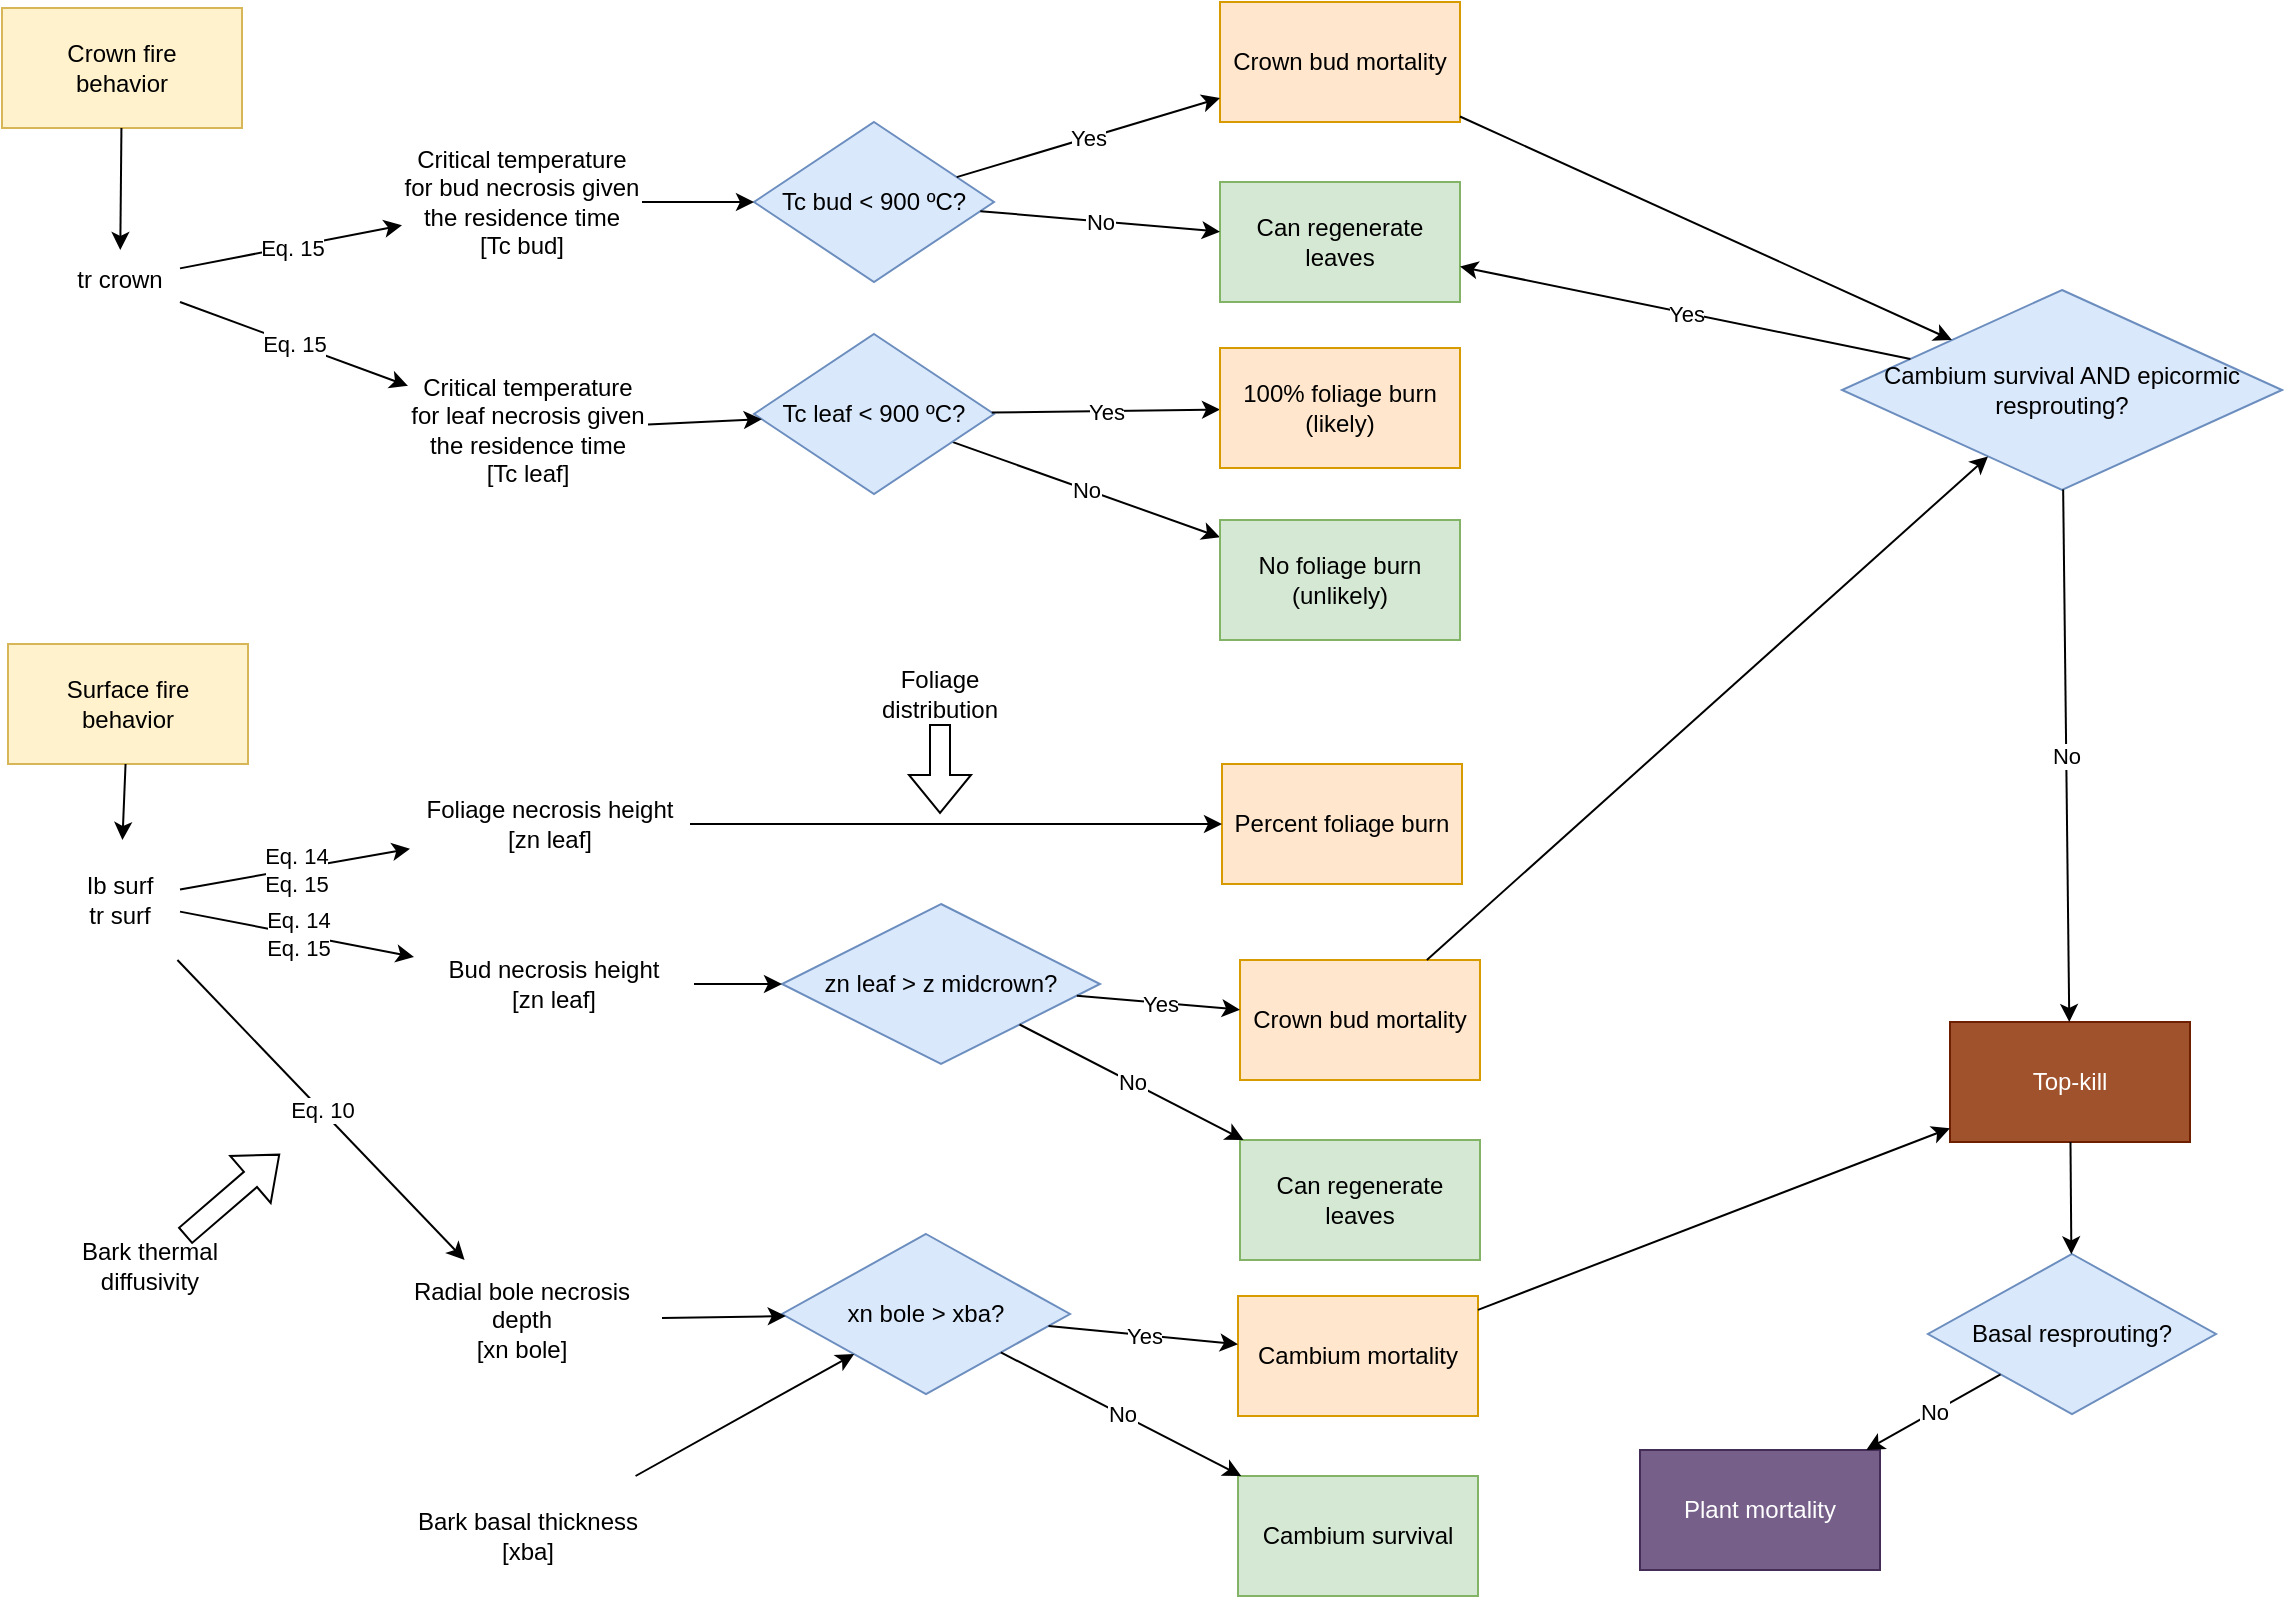 <mxfile version="21.3.3" type="github">
  <diagram name="Pàgina-1" id="bBgiHrPNS2ZgieH73Jew">
    <mxGraphModel dx="1434" dy="822" grid="1" gridSize="10" guides="1" tooltips="1" connect="1" arrows="1" fold="1" page="1" pageScale="1" pageWidth="1169" pageHeight="827" math="0" shadow="0">
      <root>
        <mxCell id="0" />
        <mxCell id="1" parent="0" />
        <mxCell id="AxkiLZUDBh2oXADrsPW7-1" value="&lt;div&gt;Crown fire&lt;/div&gt;&lt;div&gt;behavior&lt;br&gt;&lt;/div&gt;" style="rounded=0;whiteSpace=wrap;html=1;fillColor=#fff2cc;strokeColor=#d6b656;" vertex="1" parent="1">
          <mxGeometry x="21" y="29" width="120" height="60" as="geometry" />
        </mxCell>
        <mxCell id="AxkiLZUDBh2oXADrsPW7-3" value="tr crown" style="text;html=1;strokeColor=none;fillColor=none;align=center;verticalAlign=middle;whiteSpace=wrap;rounded=0;" vertex="1" parent="1">
          <mxGeometry x="50" y="150" width="60" height="30" as="geometry" />
        </mxCell>
        <mxCell id="AxkiLZUDBh2oXADrsPW7-6" value="Tc bud &amp;lt; 900 ºC?" style="rhombus;whiteSpace=wrap;html=1;fillColor=#dae8fc;strokeColor=#6c8ebf;" vertex="1" parent="1">
          <mxGeometry x="397" y="86" width="120" height="80" as="geometry" />
        </mxCell>
        <mxCell id="AxkiLZUDBh2oXADrsPW7-8" value="&lt;div&gt;Critical temperature for bud necrosis given the residence time&lt;br&gt;&lt;/div&gt;&lt;div&gt;[Tc bud]&lt;/div&gt;" style="text;html=1;strokeColor=none;fillColor=none;align=center;verticalAlign=middle;whiteSpace=wrap;rounded=0;" vertex="1" parent="1">
          <mxGeometry x="221" y="96" width="120" height="60" as="geometry" />
        </mxCell>
        <mxCell id="AxkiLZUDBh2oXADrsPW7-9" value="" style="endArrow=classic;html=1;rounded=0;" edge="1" parent="1" source="AxkiLZUDBh2oXADrsPW7-3" target="AxkiLZUDBh2oXADrsPW7-8">
          <mxGeometry relative="1" as="geometry">
            <mxPoint x="130" y="126" as="sourcePoint" />
            <mxPoint x="500" y="386" as="targetPoint" />
          </mxGeometry>
        </mxCell>
        <mxCell id="AxkiLZUDBh2oXADrsPW7-10" value="Eq. 15" style="edgeLabel;resizable=0;html=1;align=center;verticalAlign=middle;" connectable="0" vertex="1" parent="AxkiLZUDBh2oXADrsPW7-9">
          <mxGeometry relative="1" as="geometry" />
        </mxCell>
        <mxCell id="AxkiLZUDBh2oXADrsPW7-11" value="" style="endArrow=classic;html=1;rounded=0;" edge="1" parent="1" source="AxkiLZUDBh2oXADrsPW7-8" target="AxkiLZUDBh2oXADrsPW7-6">
          <mxGeometry width="50" height="50" relative="1" as="geometry">
            <mxPoint x="400" y="406" as="sourcePoint" />
            <mxPoint x="450" y="356" as="targetPoint" />
          </mxGeometry>
        </mxCell>
        <mxCell id="AxkiLZUDBh2oXADrsPW7-13" value="Crown bud mortality" style="rounded=0;whiteSpace=wrap;html=1;fillColor=#ffe6cc;strokeColor=#d79b00;" vertex="1" parent="1">
          <mxGeometry x="630" y="26" width="120" height="60" as="geometry" />
        </mxCell>
        <mxCell id="AxkiLZUDBh2oXADrsPW7-14" value="" style="endArrow=classic;html=1;rounded=0;" edge="1" parent="1" source="AxkiLZUDBh2oXADrsPW7-6" target="AxkiLZUDBh2oXADrsPW7-13">
          <mxGeometry relative="1" as="geometry">
            <mxPoint x="520" y="126" as="sourcePoint" />
            <mxPoint x="231" y="138" as="targetPoint" />
          </mxGeometry>
        </mxCell>
        <mxCell id="AxkiLZUDBh2oXADrsPW7-15" value="Yes" style="edgeLabel;resizable=0;html=1;align=center;verticalAlign=middle;" connectable="0" vertex="1" parent="AxkiLZUDBh2oXADrsPW7-14">
          <mxGeometry relative="1" as="geometry" />
        </mxCell>
        <mxCell id="AxkiLZUDBh2oXADrsPW7-16" value="" style="endArrow=classic;html=1;rounded=0;" edge="1" parent="1" source="AxkiLZUDBh2oXADrsPW7-25" target="AxkiLZUDBh2oXADrsPW7-30">
          <mxGeometry relative="1" as="geometry">
            <mxPoint x="496.603" y="302.598" as="sourcePoint" />
            <mxPoint x="630" y="348.399" as="targetPoint" />
            <Array as="points" />
          </mxGeometry>
        </mxCell>
        <mxCell id="AxkiLZUDBh2oXADrsPW7-17" value="No" style="edgeLabel;resizable=0;html=1;align=center;verticalAlign=middle;" connectable="0" vertex="1" parent="AxkiLZUDBh2oXADrsPW7-16">
          <mxGeometry relative="1" as="geometry" />
        </mxCell>
        <mxCell id="AxkiLZUDBh2oXADrsPW7-18" value="&lt;div&gt;Critical temperature for leaf necrosis given the residence time&lt;br&gt;&lt;/div&gt;&lt;div&gt;[Tc leaf]&lt;/div&gt;" style="text;html=1;strokeColor=none;fillColor=none;align=center;verticalAlign=middle;whiteSpace=wrap;rounded=0;" vertex="1" parent="1">
          <mxGeometry x="224" y="210" width="120" height="60" as="geometry" />
        </mxCell>
        <mxCell id="AxkiLZUDBh2oXADrsPW7-23" value="" style="endArrow=classic;html=1;rounded=0;" edge="1" parent="1" source="AxkiLZUDBh2oXADrsPW7-3" target="AxkiLZUDBh2oXADrsPW7-18">
          <mxGeometry relative="1" as="geometry">
            <mxPoint x="130" y="184" as="sourcePoint" />
            <mxPoint x="231" y="182" as="targetPoint" />
          </mxGeometry>
        </mxCell>
        <mxCell id="AxkiLZUDBh2oXADrsPW7-24" value="Eq. 15" style="edgeLabel;resizable=0;html=1;align=center;verticalAlign=middle;" connectable="0" vertex="1" parent="AxkiLZUDBh2oXADrsPW7-23">
          <mxGeometry relative="1" as="geometry" />
        </mxCell>
        <mxCell id="AxkiLZUDBh2oXADrsPW7-25" value="Tc leaf &amp;lt; 900 ºC?" style="rhombus;whiteSpace=wrap;html=1;fillColor=#dae8fc;strokeColor=#6c8ebf;" vertex="1" parent="1">
          <mxGeometry x="397" y="192" width="120" height="80" as="geometry" />
        </mxCell>
        <mxCell id="AxkiLZUDBh2oXADrsPW7-26" value="" style="endArrow=classic;html=1;rounded=0;" edge="1" parent="1" source="AxkiLZUDBh2oXADrsPW7-18" target="AxkiLZUDBh2oXADrsPW7-25">
          <mxGeometry width="50" height="50" relative="1" as="geometry">
            <mxPoint x="351" y="180" as="sourcePoint" />
            <mxPoint x="407" y="180" as="targetPoint" />
          </mxGeometry>
        </mxCell>
        <mxCell id="AxkiLZUDBh2oXADrsPW7-27" value="" style="endArrow=classic;html=1;rounded=0;" edge="1" parent="1" source="AxkiLZUDBh2oXADrsPW7-25" target="AxkiLZUDBh2oXADrsPW7-29">
          <mxGeometry relative="1" as="geometry">
            <mxPoint x="517" y="289" as="sourcePoint" />
            <mxPoint x="640" y="309" as="targetPoint" />
          </mxGeometry>
        </mxCell>
        <mxCell id="AxkiLZUDBh2oXADrsPW7-28" value="Yes" style="edgeLabel;resizable=0;html=1;align=center;verticalAlign=middle;" connectable="0" vertex="1" parent="AxkiLZUDBh2oXADrsPW7-27">
          <mxGeometry relative="1" as="geometry" />
        </mxCell>
        <mxCell id="AxkiLZUDBh2oXADrsPW7-29" value="&lt;div&gt;100% foliage burn&lt;/div&gt;&lt;div&gt;(likely)&lt;br&gt;&lt;/div&gt;" style="rounded=0;whiteSpace=wrap;html=1;fillColor=#ffe6cc;strokeColor=#d79b00;" vertex="1" parent="1">
          <mxGeometry x="630" y="199" width="120" height="60" as="geometry" />
        </mxCell>
        <mxCell id="AxkiLZUDBh2oXADrsPW7-30" value="&lt;div&gt;No foliage burn&lt;/div&gt;&lt;div&gt;(unlikely)&lt;br&gt;&lt;/div&gt;" style="rounded=0;whiteSpace=wrap;html=1;fillColor=#d5e8d4;strokeColor=#82b366;" vertex="1" parent="1">
          <mxGeometry x="630" y="285" width="120" height="60" as="geometry" />
        </mxCell>
        <mxCell id="AxkiLZUDBh2oXADrsPW7-31" value="Can regenerate leaves" style="rounded=0;whiteSpace=wrap;html=1;fillColor=#d5e8d4;strokeColor=#82b366;" vertex="1" parent="1">
          <mxGeometry x="630" y="116" width="120" height="60" as="geometry" />
        </mxCell>
        <mxCell id="AxkiLZUDBh2oXADrsPW7-32" value="" style="endArrow=classic;html=1;rounded=0;" edge="1" parent="1" source="AxkiLZUDBh2oXADrsPW7-6" target="AxkiLZUDBh2oXADrsPW7-31">
          <mxGeometry relative="1" as="geometry">
            <mxPoint x="507" y="270" as="sourcePoint" />
            <mxPoint x="640" y="315" as="targetPoint" />
            <Array as="points" />
          </mxGeometry>
        </mxCell>
        <mxCell id="AxkiLZUDBh2oXADrsPW7-33" value="No" style="edgeLabel;resizable=0;html=1;align=center;verticalAlign=middle;" connectable="0" vertex="1" parent="AxkiLZUDBh2oXADrsPW7-32">
          <mxGeometry relative="1" as="geometry" />
        </mxCell>
        <mxCell id="AxkiLZUDBh2oXADrsPW7-34" value="&lt;div&gt;Surface fire &lt;br&gt;&lt;/div&gt;&lt;div&gt;behavior&lt;/div&gt;" style="rounded=0;whiteSpace=wrap;html=1;fillColor=#fff2cc;strokeColor=#d6b656;" vertex="1" parent="1">
          <mxGeometry x="24" y="347" width="120" height="60" as="geometry" />
        </mxCell>
        <mxCell id="AxkiLZUDBh2oXADrsPW7-35" value="" style="endArrow=classic;html=1;rounded=0;" edge="1" parent="1" source="AxkiLZUDBh2oXADrsPW7-1" target="AxkiLZUDBh2oXADrsPW7-3">
          <mxGeometry width="50" height="50" relative="1" as="geometry">
            <mxPoint x="351" y="136" as="sourcePoint" />
            <mxPoint x="407" y="136" as="targetPoint" />
          </mxGeometry>
        </mxCell>
        <mxCell id="AxkiLZUDBh2oXADrsPW7-36" value="&lt;div&gt;Ib surf&lt;br&gt;&lt;/div&gt;&lt;div&gt;tr surf&lt;/div&gt;" style="text;html=1;strokeColor=none;fillColor=none;align=center;verticalAlign=middle;whiteSpace=wrap;rounded=0;" vertex="1" parent="1">
          <mxGeometry x="50" y="445" width="60" height="60" as="geometry" />
        </mxCell>
        <mxCell id="AxkiLZUDBh2oXADrsPW7-37" value="&lt;div&gt;Foliage necrosis height&lt;br&gt;&lt;/div&gt;&lt;div&gt;[zn leaf]&lt;/div&gt;" style="text;html=1;strokeColor=none;fillColor=none;align=center;verticalAlign=middle;whiteSpace=wrap;rounded=0;" vertex="1" parent="1">
          <mxGeometry x="225" y="407" width="140" height="60" as="geometry" />
        </mxCell>
        <mxCell id="AxkiLZUDBh2oXADrsPW7-38" value="&lt;div&gt;Bud necrosis height&lt;br&gt;&lt;/div&gt;&lt;div&gt;[zn leaf]&lt;/div&gt;" style="text;html=1;strokeColor=none;fillColor=none;align=center;verticalAlign=middle;whiteSpace=wrap;rounded=0;" vertex="1" parent="1">
          <mxGeometry x="227" y="487" width="140" height="60" as="geometry" />
        </mxCell>
        <mxCell id="AxkiLZUDBh2oXADrsPW7-39" value="&lt;div&gt;Percent foliage burn&lt;/div&gt;" style="rounded=0;whiteSpace=wrap;html=1;fillColor=#ffe6cc;strokeColor=#d79b00;" vertex="1" parent="1">
          <mxGeometry x="631" y="407" width="120" height="60" as="geometry" />
        </mxCell>
        <mxCell id="AxkiLZUDBh2oXADrsPW7-40" value="" style="endArrow=classic;html=1;rounded=0;" edge="1" parent="1" source="AxkiLZUDBh2oXADrsPW7-37" target="AxkiLZUDBh2oXADrsPW7-39">
          <mxGeometry width="50" height="50" relative="1" as="geometry">
            <mxPoint x="354" y="232" as="sourcePoint" />
            <mxPoint x="407" y="232" as="targetPoint" />
          </mxGeometry>
        </mxCell>
        <mxCell id="AxkiLZUDBh2oXADrsPW7-41" value="zn leaf &amp;gt; z midcrown?" style="rhombus;whiteSpace=wrap;html=1;fillColor=#dae8fc;strokeColor=#6c8ebf;" vertex="1" parent="1">
          <mxGeometry x="411" y="477" width="159" height="80" as="geometry" />
        </mxCell>
        <mxCell id="AxkiLZUDBh2oXADrsPW7-42" value="Crown bud mortality" style="rounded=0;whiteSpace=wrap;html=1;fillColor=#ffe6cc;strokeColor=#d79b00;" vertex="1" parent="1">
          <mxGeometry x="640" y="505" width="120" height="60" as="geometry" />
        </mxCell>
        <mxCell id="AxkiLZUDBh2oXADrsPW7-43" value="" style="endArrow=classic;html=1;rounded=0;" edge="1" parent="1" source="AxkiLZUDBh2oXADrsPW7-41" target="AxkiLZUDBh2oXADrsPW7-42">
          <mxGeometry relative="1" as="geometry">
            <mxPoint x="530" y="605" as="sourcePoint" />
            <mxPoint x="241" y="617" as="targetPoint" />
          </mxGeometry>
        </mxCell>
        <mxCell id="AxkiLZUDBh2oXADrsPW7-44" value="Yes" style="edgeLabel;resizable=0;html=1;align=center;verticalAlign=middle;" connectable="0" vertex="1" parent="AxkiLZUDBh2oXADrsPW7-43">
          <mxGeometry relative="1" as="geometry" />
        </mxCell>
        <mxCell id="AxkiLZUDBh2oXADrsPW7-45" value="Can regenerate leaves" style="rounded=0;whiteSpace=wrap;html=1;fillColor=#d5e8d4;strokeColor=#82b366;" vertex="1" parent="1">
          <mxGeometry x="640" y="595" width="120" height="60" as="geometry" />
        </mxCell>
        <mxCell id="AxkiLZUDBh2oXADrsPW7-46" value="" style="endArrow=classic;html=1;rounded=0;" edge="1" parent="1" source="AxkiLZUDBh2oXADrsPW7-41" target="AxkiLZUDBh2oXADrsPW7-45">
          <mxGeometry relative="1" as="geometry">
            <mxPoint x="517" y="749" as="sourcePoint" />
            <mxPoint x="650" y="794" as="targetPoint" />
            <Array as="points" />
          </mxGeometry>
        </mxCell>
        <mxCell id="AxkiLZUDBh2oXADrsPW7-47" value="No" style="edgeLabel;resizable=0;html=1;align=center;verticalAlign=middle;" connectable="0" vertex="1" parent="AxkiLZUDBh2oXADrsPW7-46">
          <mxGeometry relative="1" as="geometry" />
        </mxCell>
        <mxCell id="AxkiLZUDBh2oXADrsPW7-48" value="" style="endArrow=classic;html=1;rounded=0;" edge="1" parent="1" source="AxkiLZUDBh2oXADrsPW7-38">
          <mxGeometry width="50" height="50" relative="1" as="geometry">
            <mxPoint x="354" y="232" as="sourcePoint" />
            <mxPoint x="411" y="517" as="targetPoint" />
          </mxGeometry>
        </mxCell>
        <mxCell id="AxkiLZUDBh2oXADrsPW7-49" value="" style="endArrow=classic;html=1;rounded=0;" edge="1" parent="1" source="AxkiLZUDBh2oXADrsPW7-36" target="AxkiLZUDBh2oXADrsPW7-37">
          <mxGeometry relative="1" as="geometry">
            <mxPoint x="120" y="163" as="sourcePoint" />
            <mxPoint x="234" y="208" as="targetPoint" />
          </mxGeometry>
        </mxCell>
        <mxCell id="AxkiLZUDBh2oXADrsPW7-50" value="&lt;div&gt;Eq. 14&lt;/div&gt;&lt;div&gt;Eq. 15&lt;br&gt;&lt;/div&gt;" style="edgeLabel;resizable=0;html=1;align=center;verticalAlign=middle;" connectable="0" vertex="1" parent="AxkiLZUDBh2oXADrsPW7-49">
          <mxGeometry relative="1" as="geometry" />
        </mxCell>
        <mxCell id="AxkiLZUDBh2oXADrsPW7-51" value="" style="endArrow=classic;html=1;rounded=0;" edge="1" parent="1" source="AxkiLZUDBh2oXADrsPW7-36" target="AxkiLZUDBh2oXADrsPW7-38">
          <mxGeometry relative="1" as="geometry">
            <mxPoint x="124" y="477" as="sourcePoint" />
            <mxPoint x="220" y="460" as="targetPoint" />
          </mxGeometry>
        </mxCell>
        <mxCell id="AxkiLZUDBh2oXADrsPW7-52" value="&lt;div&gt;Eq. 14&lt;/div&gt;&lt;div&gt;Eq. 15&lt;br&gt;&lt;/div&gt;" style="edgeLabel;resizable=0;html=1;align=center;verticalAlign=middle;" connectable="0" vertex="1" parent="AxkiLZUDBh2oXADrsPW7-51">
          <mxGeometry relative="1" as="geometry" />
        </mxCell>
        <mxCell id="AxkiLZUDBh2oXADrsPW7-53" value="" style="endArrow=classic;html=1;rounded=0;" edge="1" parent="1" source="AxkiLZUDBh2oXADrsPW7-34" target="AxkiLZUDBh2oXADrsPW7-36">
          <mxGeometry width="50" height="50" relative="1" as="geometry">
            <mxPoint x="90" y="72" as="sourcePoint" />
            <mxPoint x="90" y="136" as="targetPoint" />
          </mxGeometry>
        </mxCell>
        <mxCell id="AxkiLZUDBh2oXADrsPW7-54" value="&lt;div&gt;Radial bole necrosis depth&lt;br&gt;&lt;/div&gt;&lt;div&gt;[xn bole]&lt;/div&gt;" style="text;html=1;strokeColor=none;fillColor=none;align=center;verticalAlign=middle;whiteSpace=wrap;rounded=0;" vertex="1" parent="1">
          <mxGeometry x="211" y="655" width="140" height="60" as="geometry" />
        </mxCell>
        <mxCell id="AxkiLZUDBh2oXADrsPW7-55" value="xn bole &amp;gt; xba?" style="rhombus;whiteSpace=wrap;html=1;fillColor=#dae8fc;strokeColor=#6c8ebf;" vertex="1" parent="1">
          <mxGeometry x="411" y="642" width="144" height="80" as="geometry" />
        </mxCell>
        <mxCell id="AxkiLZUDBh2oXADrsPW7-56" value="" style="endArrow=classic;html=1;rounded=0;" edge="1" parent="1" source="AxkiLZUDBh2oXADrsPW7-54" target="AxkiLZUDBh2oXADrsPW7-55">
          <mxGeometry width="50" height="50" relative="1" as="geometry">
            <mxPoint x="377" y="527" as="sourcePoint" />
            <mxPoint x="421" y="527" as="targetPoint" />
          </mxGeometry>
        </mxCell>
        <mxCell id="AxkiLZUDBh2oXADrsPW7-57" value="Foliage distribution" style="text;html=1;strokeColor=none;fillColor=none;align=center;verticalAlign=middle;whiteSpace=wrap;rounded=0;" vertex="1" parent="1">
          <mxGeometry x="460" y="357" width="60" height="30" as="geometry" />
        </mxCell>
        <mxCell id="AxkiLZUDBh2oXADrsPW7-58" value="" style="shape=flexArrow;endArrow=classic;html=1;rounded=0;" edge="1" parent="1" source="AxkiLZUDBh2oXADrsPW7-57">
          <mxGeometry width="50" height="50" relative="1" as="geometry">
            <mxPoint x="483" y="372" as="sourcePoint" />
            <mxPoint x="490" y="432" as="targetPoint" />
          </mxGeometry>
        </mxCell>
        <mxCell id="AxkiLZUDBh2oXADrsPW7-64" value="Cambium mortality" style="rounded=0;whiteSpace=wrap;html=1;fillColor=#ffe6cc;strokeColor=#d79b00;" vertex="1" parent="1">
          <mxGeometry x="639" y="673" width="120" height="60" as="geometry" />
        </mxCell>
        <mxCell id="AxkiLZUDBh2oXADrsPW7-65" value="" style="endArrow=classic;html=1;rounded=0;" edge="1" parent="1" target="AxkiLZUDBh2oXADrsPW7-64" source="AxkiLZUDBh2oXADrsPW7-55">
          <mxGeometry relative="1" as="geometry">
            <mxPoint x="557" y="691" as="sourcePoint" />
            <mxPoint x="240" y="785" as="targetPoint" />
          </mxGeometry>
        </mxCell>
        <mxCell id="AxkiLZUDBh2oXADrsPW7-66" value="Yes" style="edgeLabel;resizable=0;html=1;align=center;verticalAlign=middle;" connectable="0" vertex="1" parent="AxkiLZUDBh2oXADrsPW7-65">
          <mxGeometry relative="1" as="geometry" />
        </mxCell>
        <mxCell id="AxkiLZUDBh2oXADrsPW7-67" value="Cambium survival" style="rounded=0;whiteSpace=wrap;html=1;fillColor=#d5e8d4;strokeColor=#82b366;" vertex="1" parent="1">
          <mxGeometry x="639" y="763" width="120" height="60" as="geometry" />
        </mxCell>
        <mxCell id="AxkiLZUDBh2oXADrsPW7-68" value="" style="endArrow=classic;html=1;rounded=0;" edge="1" parent="1" target="AxkiLZUDBh2oXADrsPW7-67" source="AxkiLZUDBh2oXADrsPW7-55">
          <mxGeometry relative="1" as="geometry">
            <mxPoint x="529" y="705" as="sourcePoint" />
            <mxPoint x="649" y="962" as="targetPoint" />
            <Array as="points" />
          </mxGeometry>
        </mxCell>
        <mxCell id="AxkiLZUDBh2oXADrsPW7-69" value="No" style="edgeLabel;resizable=0;html=1;align=center;verticalAlign=middle;" connectable="0" vertex="1" parent="AxkiLZUDBh2oXADrsPW7-68">
          <mxGeometry relative="1" as="geometry" />
        </mxCell>
        <mxCell id="AxkiLZUDBh2oXADrsPW7-71" value="" style="endArrow=classic;html=1;rounded=0;" edge="1" parent="1" source="AxkiLZUDBh2oXADrsPW7-36" target="AxkiLZUDBh2oXADrsPW7-54">
          <mxGeometry relative="1" as="geometry">
            <mxPoint x="120" y="491" as="sourcePoint" />
            <mxPoint x="237" y="513" as="targetPoint" />
          </mxGeometry>
        </mxCell>
        <mxCell id="AxkiLZUDBh2oXADrsPW7-72" value="&lt;div&gt;Eq. 10&lt;/div&gt;" style="edgeLabel;resizable=0;html=1;align=center;verticalAlign=middle;" connectable="0" vertex="1" parent="AxkiLZUDBh2oXADrsPW7-71">
          <mxGeometry relative="1" as="geometry" />
        </mxCell>
        <mxCell id="AxkiLZUDBh2oXADrsPW7-73" value="Bark thermal diffusivity" style="text;html=1;strokeColor=none;fillColor=none;align=center;verticalAlign=middle;whiteSpace=wrap;rounded=0;" vertex="1" parent="1">
          <mxGeometry x="50" y="643" width="90" height="30" as="geometry" />
        </mxCell>
        <mxCell id="AxkiLZUDBh2oXADrsPW7-74" value="" style="shape=flexArrow;endArrow=classic;html=1;rounded=0;" edge="1" parent="1" source="AxkiLZUDBh2oXADrsPW7-73">
          <mxGeometry width="50" height="50" relative="1" as="geometry">
            <mxPoint x="500" y="397" as="sourcePoint" />
            <mxPoint x="160" y="602" as="targetPoint" />
          </mxGeometry>
        </mxCell>
        <mxCell id="AxkiLZUDBh2oXADrsPW7-75" value="&lt;div&gt;Bark basal thickness&lt;br&gt;&lt;/div&gt;&lt;div&gt;[xba]&lt;br&gt;&lt;/div&gt;" style="text;html=1;strokeColor=none;fillColor=none;align=center;verticalAlign=middle;whiteSpace=wrap;rounded=0;" vertex="1" parent="1">
          <mxGeometry x="214" y="763" width="140" height="60" as="geometry" />
        </mxCell>
        <mxCell id="AxkiLZUDBh2oXADrsPW7-76" value="" style="endArrow=classic;html=1;rounded=0;" edge="1" parent="1" source="AxkiLZUDBh2oXADrsPW7-75" target="AxkiLZUDBh2oXADrsPW7-55">
          <mxGeometry width="50" height="50" relative="1" as="geometry">
            <mxPoint x="361" y="694" as="sourcePoint" />
            <mxPoint x="423" y="693" as="targetPoint" />
          </mxGeometry>
        </mxCell>
        <mxCell id="AxkiLZUDBh2oXADrsPW7-81" value="&lt;div&gt;Cambium survival AND epicormic &lt;br&gt;&lt;/div&gt;&lt;div&gt;resprouting?&lt;/div&gt;" style="rhombus;whiteSpace=wrap;html=1;fillColor=#dae8fc;strokeColor=#6c8ebf;" vertex="1" parent="1">
          <mxGeometry x="941" y="170" width="220" height="100" as="geometry" />
        </mxCell>
        <mxCell id="AxkiLZUDBh2oXADrsPW7-83" value="" style="endArrow=classic;html=1;rounded=0;" edge="1" parent="1" source="AxkiLZUDBh2oXADrsPW7-13" target="AxkiLZUDBh2oXADrsPW7-81">
          <mxGeometry width="50" height="50" relative="1" as="geometry">
            <mxPoint x="600" y="420" as="sourcePoint" />
            <mxPoint x="650" y="370" as="targetPoint" />
          </mxGeometry>
        </mxCell>
        <mxCell id="AxkiLZUDBh2oXADrsPW7-84" value="" style="endArrow=classic;html=1;rounded=0;" edge="1" parent="1" source="AxkiLZUDBh2oXADrsPW7-42" target="AxkiLZUDBh2oXADrsPW7-81">
          <mxGeometry width="50" height="50" relative="1" as="geometry">
            <mxPoint x="738" y="96" as="sourcePoint" />
            <mxPoint x="932" y="248" as="targetPoint" />
          </mxGeometry>
        </mxCell>
        <mxCell id="AxkiLZUDBh2oXADrsPW7-85" value="" style="endArrow=classic;html=1;rounded=0;" edge="1" parent="1" source="AxkiLZUDBh2oXADrsPW7-81" target="AxkiLZUDBh2oXADrsPW7-31">
          <mxGeometry relative="1" as="geometry">
            <mxPoint x="526" y="241" as="sourcePoint" />
            <mxPoint x="640" y="240" as="targetPoint" />
          </mxGeometry>
        </mxCell>
        <mxCell id="AxkiLZUDBh2oXADrsPW7-86" value="Yes" style="edgeLabel;resizable=0;html=1;align=center;verticalAlign=middle;" connectable="0" vertex="1" parent="AxkiLZUDBh2oXADrsPW7-85">
          <mxGeometry relative="1" as="geometry" />
        </mxCell>
        <mxCell id="AxkiLZUDBh2oXADrsPW7-87" value="Top-kill" style="rounded=0;whiteSpace=wrap;html=1;fillColor=#a0522d;fontColor=#ffffff;strokeColor=#6D1F00;" vertex="1" parent="1">
          <mxGeometry x="995" y="536" width="120" height="60" as="geometry" />
        </mxCell>
        <mxCell id="AxkiLZUDBh2oXADrsPW7-88" value="" style="endArrow=classic;html=1;rounded=0;" edge="1" parent="1" source="AxkiLZUDBh2oXADrsPW7-81" target="AxkiLZUDBh2oXADrsPW7-87">
          <mxGeometry relative="1" as="geometry">
            <mxPoint x="506" y="256" as="sourcePoint" />
            <mxPoint x="640" y="304" as="targetPoint" />
            <Array as="points" />
          </mxGeometry>
        </mxCell>
        <mxCell id="AxkiLZUDBh2oXADrsPW7-89" value="No" style="edgeLabel;resizable=0;html=1;align=center;verticalAlign=middle;" connectable="0" vertex="1" parent="AxkiLZUDBh2oXADrsPW7-88">
          <mxGeometry relative="1" as="geometry" />
        </mxCell>
        <mxCell id="AxkiLZUDBh2oXADrsPW7-90" value="" style="endArrow=classic;html=1;rounded=0;" edge="1" parent="1" source="AxkiLZUDBh2oXADrsPW7-64" target="AxkiLZUDBh2oXADrsPW7-87">
          <mxGeometry width="50" height="50" relative="1" as="geometry">
            <mxPoint x="750" y="515" as="sourcePoint" />
            <mxPoint x="1049" y="291" as="targetPoint" />
          </mxGeometry>
        </mxCell>
        <mxCell id="AxkiLZUDBh2oXADrsPW7-92" value="Basal resprouting?" style="rhombus;whiteSpace=wrap;html=1;fillColor=#dae8fc;strokeColor=#6c8ebf;" vertex="1" parent="1">
          <mxGeometry x="984" y="652" width="144" height="80" as="geometry" />
        </mxCell>
        <mxCell id="AxkiLZUDBh2oXADrsPW7-93" value="" style="endArrow=classic;html=1;rounded=0;" edge="1" parent="1" source="AxkiLZUDBh2oXADrsPW7-87" target="AxkiLZUDBh2oXADrsPW7-92">
          <mxGeometry width="50" height="50" relative="1" as="geometry">
            <mxPoint x="743" y="515" as="sourcePoint" />
            <mxPoint x="1024" y="263" as="targetPoint" />
          </mxGeometry>
        </mxCell>
        <mxCell id="AxkiLZUDBh2oXADrsPW7-95" value="Plant mortality" style="rounded=0;whiteSpace=wrap;html=1;fillColor=#76608a;strokeColor=#432D57;fontColor=#ffffff;" vertex="1" parent="1">
          <mxGeometry x="840" y="750" width="120" height="60" as="geometry" />
        </mxCell>
        <mxCell id="AxkiLZUDBh2oXADrsPW7-96" value="" style="endArrow=classic;html=1;rounded=0;" edge="1" parent="1" source="AxkiLZUDBh2oXADrsPW7-92" target="AxkiLZUDBh2oXADrsPW7-95">
          <mxGeometry relative="1" as="geometry">
            <mxPoint x="1062" y="280" as="sourcePoint" />
            <mxPoint x="1065" y="546" as="targetPoint" />
            <Array as="points" />
          </mxGeometry>
        </mxCell>
        <mxCell id="AxkiLZUDBh2oXADrsPW7-97" value="No" style="edgeLabel;resizable=0;html=1;align=center;verticalAlign=middle;" connectable="0" vertex="1" parent="AxkiLZUDBh2oXADrsPW7-96">
          <mxGeometry relative="1" as="geometry" />
        </mxCell>
      </root>
    </mxGraphModel>
  </diagram>
</mxfile>
